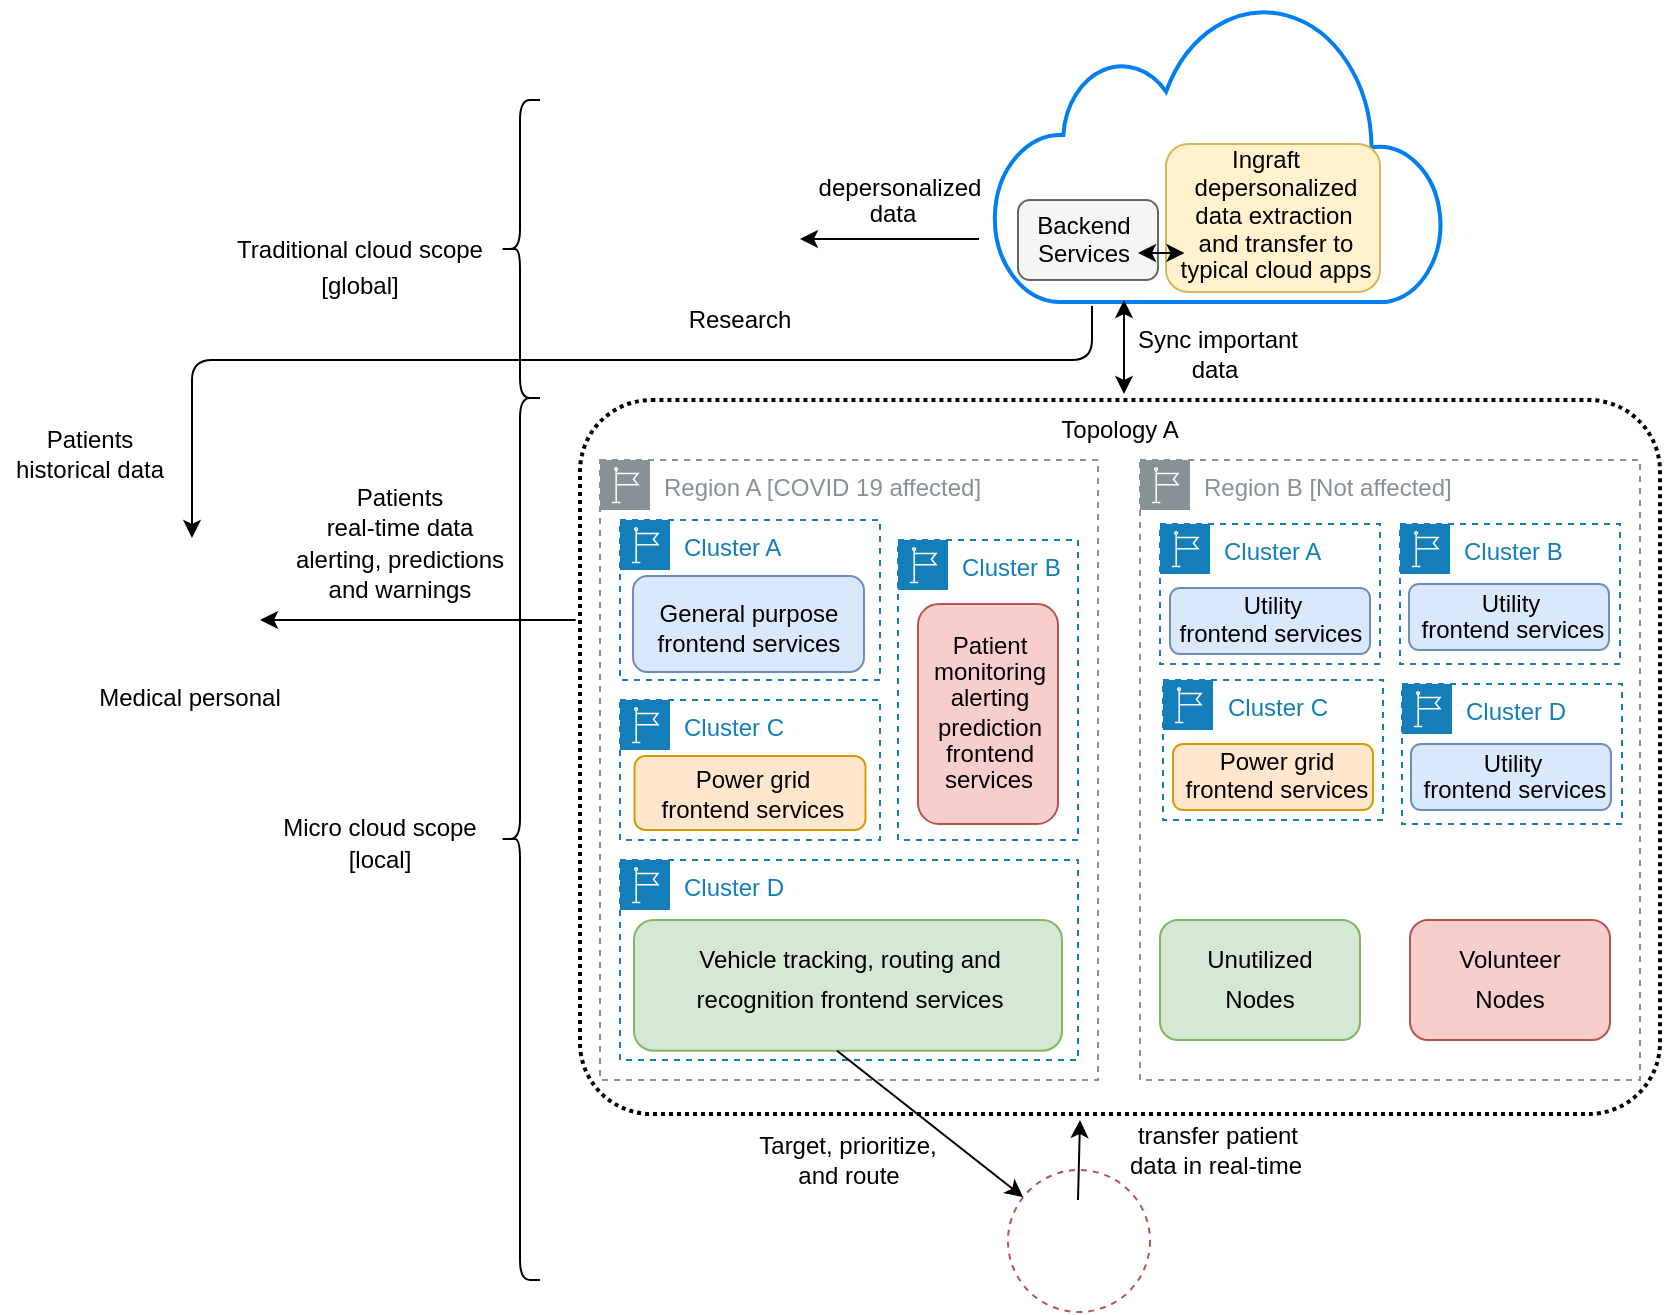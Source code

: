 <mxfile version="15.0.3" type="device"><diagram id="V4tBvz65VkEOiD7wluin" name="Page-1"><mxGraphModel dx="1351" dy="749" grid="1" gridSize="10" guides="1" tooltips="1" connect="1" arrows="1" fold="1" page="1" pageScale="1" pageWidth="850" pageHeight="1100" math="0" shadow="0"><root><mxCell id="0"/><mxCell id="1" parent="0"/><mxCell id="V4kRsktpz65aQ2yCxRFP-83" value="Cluster C" style="points=[[0,0],[0.25,0],[0.5,0],[0.75,0],[1,0],[1,0.25],[1,0.5],[1,0.75],[1,1],[0.75,1],[0.5,1],[0.25,1],[0,1],[0,0.75],[0,0.5],[0,0.25]];outlineConnect=0;gradientColor=none;html=1;whiteSpace=wrap;fontSize=12;fontStyle=0;shape=mxgraph.aws4.group;grIcon=mxgraph.aws4.group_region;strokeColor=#147EBA;fillColor=none;verticalAlign=top;align=left;spacingLeft=30;fontColor=#147EBA;dashed=1;" parent="1" vertex="1"><mxGeometry x="330" y="1250" width="130" height="70" as="geometry"/></mxCell><mxCell id="V4kRsktpz65aQ2yCxRFP-9" value="Region A [COVID 19 affected]" style="outlineConnect=0;gradientColor=none;html=1;whiteSpace=wrap;fontSize=12;fontStyle=0;shape=mxgraph.aws4.group;grIcon=mxgraph.aws4.group_region;strokeColor=#879196;fillColor=none;verticalAlign=top;align=left;spacingLeft=30;fontColor=#879196;dashed=1;" parent="1" vertex="1"><mxGeometry x="320" y="1130" width="249" height="310" as="geometry"/></mxCell><mxCell id="V4kRsktpz65aQ2yCxRFP-90" value="" style="rounded=1;whiteSpace=wrap;html=1;fillColor=#ffe6cc;strokeColor=#d79b00;" parent="1" vertex="1"><mxGeometry x="337.25" y="1278" width="115.5" height="37" as="geometry"/></mxCell><mxCell id="V4kRsktpz65aQ2yCxRFP-72" value="Cluster A" style="points=[[0,0],[0.25,0],[0.5,0],[0.75,0],[1,0],[1,0.25],[1,0.5],[1,0.75],[1,1],[0.75,1],[0.5,1],[0.25,1],[0,1],[0,0.75],[0,0.5],[0,0.25]];outlineConnect=0;gradientColor=none;html=1;whiteSpace=wrap;fontSize=12;fontStyle=0;shape=mxgraph.aws4.group;grIcon=mxgraph.aws4.group_region;strokeColor=#147EBA;fillColor=none;verticalAlign=top;align=left;spacingLeft=30;fontColor=#147EBA;dashed=1;" parent="1" vertex="1"><mxGeometry x="330" y="1160" width="130" height="80" as="geometry"/></mxCell><mxCell id="V4kRsktpz65aQ2yCxRFP-22" value="Cluster B" style="points=[[0,0],[0.25,0],[0.5,0],[0.75,0],[1,0],[1,0.25],[1,0.5],[1,0.75],[1,1],[0.75,1],[0.5,1],[0.25,1],[0,1],[0,0.75],[0,0.5],[0,0.25]];outlineConnect=0;gradientColor=none;html=1;whiteSpace=wrap;fontSize=12;fontStyle=0;shape=mxgraph.aws4.group;grIcon=mxgraph.aws4.group_region;strokeColor=#147EBA;fillColor=none;verticalAlign=top;align=left;spacingLeft=30;fontColor=#147EBA;dashed=1;" parent="1" vertex="1"><mxGeometry x="469" y="1170" width="90" height="150" as="geometry"/></mxCell><mxCell id="V4kRsktpz65aQ2yCxRFP-34" value="" style="rounded=1;whiteSpace=wrap;html=1;fillColor=#f8cecc;strokeColor=#b85450;" parent="1" vertex="1"><mxGeometry x="479" y="1202" width="70" height="110" as="geometry"/></mxCell><mxCell id="V4kRsktpz65aQ2yCxRFP-11" value="" style="rounded=1;arcSize=10;dashed=1;fillColor=none;gradientColor=none;dashPattern=1 1;strokeWidth=2;" parent="1" vertex="1"><mxGeometry x="310" y="1100" width="540" height="357" as="geometry"/></mxCell><mxCell id="V4kRsktpz65aQ2yCxRFP-64" value="" style="rounded=1;whiteSpace=wrap;html=1;fillColor=#dae8fc;strokeColor=#6c8ebf;" parent="1" vertex="1"><mxGeometry x="605" y="1194" width="100" height="33" as="geometry"/></mxCell><mxCell id="V4kRsktpz65aQ2yCxRFP-25" value="Cluster D" style="points=[[0,0],[0.25,0],[0.5,0],[0.75,0],[1,0],[1,0.25],[1,0.5],[1,0.75],[1,1],[0.75,1],[0.5,1],[0.25,1],[0,1],[0,0.75],[0,0.5],[0,0.25]];outlineConnect=0;gradientColor=none;html=1;whiteSpace=wrap;fontSize=12;fontStyle=0;shape=mxgraph.aws4.group;grIcon=mxgraph.aws4.group_region;strokeColor=#147EBA;fillColor=none;verticalAlign=top;align=left;spacingLeft=30;fontColor=#147EBA;dashed=1;" parent="1" vertex="1"><mxGeometry x="330" y="1330" width="229" height="100" as="geometry"/></mxCell><mxCell id="V4kRsktpz65aQ2yCxRFP-26" value="Topology A" style="text;html=1;strokeColor=none;fillColor=none;align=center;verticalAlign=middle;whiteSpace=wrap;rounded=0;" parent="1" vertex="1"><mxGeometry x="310" y="1105" width="540" height="20" as="geometry"/></mxCell><mxCell id="V4kRsktpz65aQ2yCxRFP-27" value="" style="rounded=1;whiteSpace=wrap;html=1;fillColor=#d5e8d4;strokeColor=#82b366;" parent="1" vertex="1"><mxGeometry x="337" y="1360" width="214" height="65.4" as="geometry"/></mxCell><mxCell id="V4kRsktpz65aQ2yCxRFP-28" value="Vehicle tracking, routing and" style="text;html=1;strokeColor=none;fillColor=none;align=center;verticalAlign=middle;whiteSpace=wrap;rounded=0;" parent="1" vertex="1"><mxGeometry x="349.5" y="1370" width="190" height="20" as="geometry"/></mxCell><mxCell id="V4kRsktpz65aQ2yCxRFP-29" value="Patient" style="text;html=1;strokeColor=none;fillColor=none;align=center;verticalAlign=middle;whiteSpace=wrap;rounded=0;" parent="1" vertex="1"><mxGeometry x="480" y="1213" width="70" height="20" as="geometry"/></mxCell><mxCell id="V4kRsktpz65aQ2yCxRFP-30" value="services" style="text;html=1;strokeColor=none;fillColor=none;align=center;verticalAlign=middle;whiteSpace=wrap;rounded=0;" parent="1" vertex="1"><mxGeometry x="480" y="1280" width="69" height="20" as="geometry"/></mxCell><mxCell id="V4kRsktpz65aQ2yCxRFP-32" value="recognition frontend services" style="text;html=1;strokeColor=none;fillColor=none;align=center;verticalAlign=middle;whiteSpace=wrap;rounded=0;" parent="1" vertex="1"><mxGeometry x="350" y="1390" width="190" height="20" as="geometry"/></mxCell><mxCell id="V4kRsktpz65aQ2yCxRFP-35" value="monitoring" style="text;html=1;strokeColor=none;fillColor=none;align=center;verticalAlign=middle;whiteSpace=wrap;rounded=0;" parent="1" vertex="1"><mxGeometry x="480" y="1226" width="70" height="20" as="geometry"/></mxCell><mxCell id="V4kRsktpz65aQ2yCxRFP-37" value="alerting" style="text;html=1;strokeColor=none;fillColor=none;align=center;verticalAlign=middle;whiteSpace=wrap;rounded=0;" parent="1" vertex="1"><mxGeometry x="480" y="1239" width="70" height="20" as="geometry"/></mxCell><mxCell id="V4kRsktpz65aQ2yCxRFP-38" value="prediction" style="text;html=1;strokeColor=none;fillColor=none;align=center;verticalAlign=middle;whiteSpace=wrap;rounded=0;" parent="1" vertex="1"><mxGeometry x="480" y="1254" width="70" height="20" as="geometry"/></mxCell><mxCell id="V4kRsktpz65aQ2yCxRFP-39" value="frontend" style="text;html=1;strokeColor=none;fillColor=none;align=center;verticalAlign=middle;whiteSpace=wrap;rounded=0;" parent="1" vertex="1"><mxGeometry x="480" y="1267" width="70" height="20" as="geometry"/></mxCell><mxCell id="V4kRsktpz65aQ2yCxRFP-50" value="Region B [Not affected]" style="outlineConnect=0;gradientColor=none;html=1;whiteSpace=wrap;fontSize=12;fontStyle=0;shape=mxgraph.aws4.group;grIcon=mxgraph.aws4.group_region;strokeColor=#879196;fillColor=none;verticalAlign=top;align=left;spacingLeft=30;fontColor=#879196;dashed=1;" parent="1" vertex="1"><mxGeometry x="590" y="1130" width="250" height="310" as="geometry"/></mxCell><mxCell id="V4kRsktpz65aQ2yCxRFP-58" value="Cluster A" style="points=[[0,0],[0.25,0],[0.5,0],[0.75,0],[1,0],[1,0.25],[1,0.5],[1,0.75],[1,1],[0.75,1],[0.5,1],[0.25,1],[0,1],[0,0.75],[0,0.5],[0,0.25]];outlineConnect=0;gradientColor=none;html=1;whiteSpace=wrap;fontSize=12;fontStyle=0;shape=mxgraph.aws4.group;grIcon=mxgraph.aws4.group_region;strokeColor=#147EBA;fillColor=none;verticalAlign=top;align=left;spacingLeft=30;fontColor=#147EBA;dashed=1;" parent="1" vertex="1"><mxGeometry x="600" y="1162" width="110" height="70" as="geometry"/></mxCell><mxCell id="V4kRsktpz65aQ2yCxRFP-59" value="Utility" style="text;html=1;strokeColor=none;fillColor=none;align=center;verticalAlign=middle;whiteSpace=wrap;rounded=0;" parent="1" vertex="1"><mxGeometry x="606" y="1193" width="101" height="20" as="geometry"/></mxCell><mxCell id="V4kRsktpz65aQ2yCxRFP-62" value="frontend services" style="text;html=1;strokeColor=none;fillColor=none;align=center;verticalAlign=middle;whiteSpace=wrap;rounded=0;" parent="1" vertex="1"><mxGeometry x="606" y="1207" width="99" height="20" as="geometry"/></mxCell><mxCell id="V4kRsktpz65aQ2yCxRFP-71" value="" style="rounded=1;whiteSpace=wrap;html=1;fillColor=#dae8fc;strokeColor=#6c8ebf;" parent="1" vertex="1"><mxGeometry x="336.5" y="1188" width="115.5" height="48" as="geometry"/></mxCell><mxCell id="V4kRsktpz65aQ2yCxRFP-73" value="General purpose" style="text;html=1;strokeColor=none;fillColor=none;align=center;verticalAlign=middle;whiteSpace=wrap;rounded=0;" parent="1" vertex="1"><mxGeometry x="343.75" y="1202" width="101" height="10" as="geometry"/></mxCell><mxCell id="V4kRsktpz65aQ2yCxRFP-74" value="frontend services" style="text;html=1;strokeColor=none;fillColor=none;align=center;verticalAlign=middle;whiteSpace=wrap;rounded=0;" parent="1" vertex="1"><mxGeometry x="345.25" y="1214" width="99" height="15" as="geometry"/></mxCell><mxCell id="V4kRsktpz65aQ2yCxRFP-75" value="" style="rounded=1;whiteSpace=wrap;html=1;fillColor=#ffe6cc;strokeColor=#d79b00;" parent="1" vertex="1"><mxGeometry x="606.5" y="1272" width="100" height="33" as="geometry"/></mxCell><mxCell id="V4kRsktpz65aQ2yCxRFP-76" value="Cluster C" style="points=[[0,0],[0.25,0],[0.5,0],[0.75,0],[1,0],[1,0.25],[1,0.5],[1,0.75],[1,1],[0.75,1],[0.5,1],[0.25,1],[0,1],[0,0.75],[0,0.5],[0,0.25]];outlineConnect=0;gradientColor=none;html=1;whiteSpace=wrap;fontSize=12;fontStyle=0;shape=mxgraph.aws4.group;grIcon=mxgraph.aws4.group_region;strokeColor=#147EBA;fillColor=none;verticalAlign=top;align=left;spacingLeft=30;fontColor=#147EBA;dashed=1;" parent="1" vertex="1"><mxGeometry x="601.5" y="1240" width="110" height="70" as="geometry"/></mxCell><mxCell id="V4kRsktpz65aQ2yCxRFP-77" value="Power grid" style="text;html=1;strokeColor=none;fillColor=none;align=center;verticalAlign=middle;whiteSpace=wrap;rounded=0;" parent="1" vertex="1"><mxGeometry x="607.5" y="1271" width="101" height="20" as="geometry"/></mxCell><mxCell id="V4kRsktpz65aQ2yCxRFP-78" value="frontend services" style="text;html=1;strokeColor=none;fillColor=none;align=center;verticalAlign=middle;whiteSpace=wrap;rounded=0;" parent="1" vertex="1"><mxGeometry x="608.5" y="1285" width="99" height="20" as="geometry"/></mxCell><mxCell id="V4kRsktpz65aQ2yCxRFP-84" value="Power grid" style="text;html=1;strokeColor=none;fillColor=none;align=center;verticalAlign=middle;whiteSpace=wrap;rounded=0;" parent="1" vertex="1"><mxGeometry x="345.5" y="1280" width="101" height="20" as="geometry"/></mxCell><mxCell id="V4kRsktpz65aQ2yCxRFP-85" value="frontend services" style="text;html=1;strokeColor=none;fillColor=none;align=center;verticalAlign=middle;whiteSpace=wrap;rounded=0;" parent="1" vertex="1"><mxGeometry x="346.5" y="1295" width="99" height="20" as="geometry"/></mxCell><mxCell id="V4kRsktpz65aQ2yCxRFP-86" value="" style="rounded=1;whiteSpace=wrap;html=1;fillColor=#dae8fc;strokeColor=#6c8ebf;" parent="1" vertex="1"><mxGeometry x="724.5" y="1192" width="100" height="33" as="geometry"/></mxCell><mxCell id="V4kRsktpz65aQ2yCxRFP-87" value="Cluster B" style="points=[[0,0],[0.25,0],[0.5,0],[0.75,0],[1,0],[1,0.25],[1,0.5],[1,0.75],[1,1],[0.75,1],[0.5,1],[0.25,1],[0,1],[0,0.75],[0,0.5],[0,0.25]];outlineConnect=0;gradientColor=none;html=1;whiteSpace=wrap;fontSize=12;fontStyle=0;shape=mxgraph.aws4.group;grIcon=mxgraph.aws4.group_region;strokeColor=#147EBA;fillColor=none;verticalAlign=top;align=left;spacingLeft=30;fontColor=#147EBA;dashed=1;" parent="1" vertex="1"><mxGeometry x="720" y="1162" width="110" height="70" as="geometry"/></mxCell><mxCell id="V4kRsktpz65aQ2yCxRFP-88" value="Utility" style="text;html=1;strokeColor=none;fillColor=none;align=center;verticalAlign=middle;whiteSpace=wrap;rounded=0;" parent="1" vertex="1"><mxGeometry x="724.5" y="1192" width="101" height="20" as="geometry"/></mxCell><mxCell id="V4kRsktpz65aQ2yCxRFP-89" value="frontend services" style="text;html=1;strokeColor=none;fillColor=none;align=center;verticalAlign=middle;whiteSpace=wrap;rounded=0;" parent="1" vertex="1"><mxGeometry x="726.5" y="1205" width="99" height="20" as="geometry"/></mxCell><mxCell id="V4kRsktpz65aQ2yCxRFP-95" value="" style="rounded=1;whiteSpace=wrap;html=1;fillColor=#dae8fc;strokeColor=#6c8ebf;" parent="1" vertex="1"><mxGeometry x="725.5" y="1272" width="100" height="33" as="geometry"/></mxCell><mxCell id="V4kRsktpz65aQ2yCxRFP-96" value="Cluster D" style="points=[[0,0],[0.25,0],[0.5,0],[0.75,0],[1,0],[1,0.25],[1,0.5],[1,0.75],[1,1],[0.75,1],[0.5,1],[0.25,1],[0,1],[0,0.75],[0,0.5],[0,0.25]];outlineConnect=0;gradientColor=none;html=1;whiteSpace=wrap;fontSize=12;fontStyle=0;shape=mxgraph.aws4.group;grIcon=mxgraph.aws4.group_region;strokeColor=#147EBA;fillColor=none;verticalAlign=top;align=left;spacingLeft=30;fontColor=#147EBA;dashed=1;" parent="1" vertex="1"><mxGeometry x="721" y="1242" width="110" height="70" as="geometry"/></mxCell><mxCell id="V4kRsktpz65aQ2yCxRFP-97" value="Utility" style="text;html=1;strokeColor=none;fillColor=none;align=center;verticalAlign=middle;whiteSpace=wrap;rounded=0;" parent="1" vertex="1"><mxGeometry x="725.5" y="1272" width="101" height="20" as="geometry"/></mxCell><mxCell id="V4kRsktpz65aQ2yCxRFP-98" value="frontend services" style="text;html=1;strokeColor=none;fillColor=none;align=center;verticalAlign=middle;whiteSpace=wrap;rounded=0;" parent="1" vertex="1"><mxGeometry x="727.5" y="1285" width="99" height="20" as="geometry"/></mxCell><mxCell id="V4kRsktpz65aQ2yCxRFP-100" value="" style="rounded=1;whiteSpace=wrap;html=1;fillColor=#d5e8d4;strokeColor=#82b366;" parent="1" vertex="1"><mxGeometry x="600" y="1360" width="100" height="60" as="geometry"/></mxCell><mxCell id="V4kRsktpz65aQ2yCxRFP-101" value="" style="rounded=1;whiteSpace=wrap;html=1;fillColor=#f8cecc;strokeColor=#b85450;" parent="1" vertex="1"><mxGeometry x="725" y="1360" width="100" height="60" as="geometry"/></mxCell><mxCell id="V4kRsktpz65aQ2yCxRFP-102" value="Unutilized" style="text;html=1;strokeColor=none;fillColor=none;align=center;verticalAlign=middle;whiteSpace=wrap;rounded=0;" parent="1" vertex="1"><mxGeometry x="615" y="1370" width="70" height="20" as="geometry"/></mxCell><mxCell id="V4kRsktpz65aQ2yCxRFP-103" value="Nodes" style="text;html=1;strokeColor=none;fillColor=none;align=center;verticalAlign=middle;whiteSpace=wrap;rounded=0;" parent="1" vertex="1"><mxGeometry x="615" y="1390" width="70" height="20" as="geometry"/></mxCell><mxCell id="V4kRsktpz65aQ2yCxRFP-106" value="Volunteer" style="text;html=1;strokeColor=none;fillColor=none;align=center;verticalAlign=middle;whiteSpace=wrap;rounded=0;" parent="1" vertex="1"><mxGeometry x="739.5" y="1370" width="70" height="20" as="geometry"/></mxCell><mxCell id="V4kRsktpz65aQ2yCxRFP-107" value="Nodes" style="text;html=1;strokeColor=none;fillColor=none;align=center;verticalAlign=middle;whiteSpace=wrap;rounded=0;" parent="1" vertex="1"><mxGeometry x="739.5" y="1390" width="70" height="20" as="geometry"/></mxCell><mxCell id="V4kRsktpz65aQ2yCxRFP-108" value="" style="html=1;verticalLabelPosition=bottom;align=center;labelBackgroundColor=#ffffff;verticalAlign=top;strokeWidth=2;strokeColor=#0080F0;shadow=0;dashed=0;shape=mxgraph.ios7.icons.cloud;" parent="1" vertex="1"><mxGeometry x="516.75" y="901" width="225.25" height="150" as="geometry"/></mxCell><mxCell id="V4kRsktpz65aQ2yCxRFP-109" value="" style="rounded=1;whiteSpace=wrap;html=1;fillColor=#f5f5f5;strokeColor=#666666;fontColor=#333333;" parent="1" vertex="1"><mxGeometry x="529" y="1000" width="70" height="40" as="geometry"/></mxCell><mxCell id="V4kRsktpz65aQ2yCxRFP-110" value="Backend" style="text;html=1;strokeColor=none;fillColor=none;align=center;verticalAlign=middle;whiteSpace=wrap;rounded=0;" parent="1" vertex="1"><mxGeometry x="532" y="1003" width="60" height="20" as="geometry"/></mxCell><mxCell id="V4kRsktpz65aQ2yCxRFP-111" value="Services" style="text;html=1;strokeColor=none;fillColor=none;align=center;verticalAlign=middle;whiteSpace=wrap;rounded=0;" parent="1" vertex="1"><mxGeometry x="532" y="1017" width="60" height="20" as="geometry"/></mxCell><mxCell id="V4kRsktpz65aQ2yCxRFP-112" value="" style="endArrow=classic;startArrow=classic;html=1;" parent="1" edge="1"><mxGeometry width="50" height="50" relative="1" as="geometry"><mxPoint x="582" y="1097" as="sourcePoint"/><mxPoint x="582" y="1050" as="targetPoint"/></mxGeometry></mxCell><mxCell id="V4kRsktpz65aQ2yCxRFP-114" value="Sync important" style="text;html=1;strokeColor=none;fillColor=none;align=center;verticalAlign=middle;whiteSpace=wrap;rounded=0;" parent="1" vertex="1"><mxGeometry x="574" y="1060" width="110" height="20" as="geometry"/></mxCell><mxCell id="V4kRsktpz65aQ2yCxRFP-115" value="" style="shape=image;html=1;verticalAlign=top;verticalLabelPosition=bottom;labelBackgroundColor=#ffffff;imageAspect=0;aspect=fixed;image=https://cdn2.iconfinder.com/data/icons/coronavirus-15/1024/ambulance-128.png" parent="1" vertex="1"><mxGeometry x="529" y="1489" width="63" height="63" as="geometry"/></mxCell><mxCell id="V4kRsktpz65aQ2yCxRFP-117" value="" style="endArrow=classic;startArrow=none;html=1;startFill=0;" parent="1" edge="1"><mxGeometry width="50" height="50" relative="1" as="geometry"><mxPoint x="559" y="1500" as="sourcePoint"/><mxPoint x="560" y="1460" as="targetPoint"/></mxGeometry></mxCell><mxCell id="V4kRsktpz65aQ2yCxRFP-118" value="" style="shape=image;html=1;verticalAlign=top;verticalLabelPosition=bottom;labelBackgroundColor=#ffffff;imageAspect=0;aspect=fixed;image=https://cdn4.iconfinder.com/data/icons/medical-14/512/9-128.png" parent="1" vertex="1"><mxGeometry x="85" y="1176" width="60" height="60" as="geometry"/></mxCell><mxCell id="V4kRsktpz65aQ2yCxRFP-120" value="" style="endArrow=none;startArrow=classic;html=1;endFill=0;exitX=1;exitY=0.5;exitDx=0;exitDy=0;" parent="1" edge="1" source="HlRegwvtS6vdtZF-p5ae-1"><mxGeometry width="50" height="50" relative="1" as="geometry"><mxPoint x="458.75" y="1019.5" as="sourcePoint"/><mxPoint x="509.5" y="1019.5" as="targetPoint"/></mxGeometry></mxCell><mxCell id="V4kRsktpz65aQ2yCxRFP-121" value="transfer patient" style="text;html=1;strokeColor=none;fillColor=none;align=center;verticalAlign=middle;whiteSpace=wrap;rounded=0;" parent="1" vertex="1"><mxGeometry x="584" y="1458" width="90" height="20" as="geometry"/></mxCell><mxCell id="V4kRsktpz65aQ2yCxRFP-122" value="" style="shape=curlyBracket;whiteSpace=wrap;html=1;rounded=1;" parent="1" vertex="1"><mxGeometry x="270" y="1099" width="20" height="441" as="geometry"/></mxCell><mxCell id="V4kRsktpz65aQ2yCxRFP-123" value="Micro cloud scope" style="text;html=1;strokeColor=none;fillColor=none;align=center;verticalAlign=middle;whiteSpace=wrap;rounded=0;" parent="1" vertex="1"><mxGeometry x="160" y="1289" width="100" height="50" as="geometry"/></mxCell><mxCell id="V4kRsktpz65aQ2yCxRFP-124" value="" style="shape=curlyBracket;whiteSpace=wrap;html=1;rounded=1;" parent="1" vertex="1"><mxGeometry x="270" y="950" width="20" height="149" as="geometry"/></mxCell><mxCell id="V4kRsktpz65aQ2yCxRFP-126" value="Traditional cloud scope" style="text;html=1;strokeColor=none;fillColor=none;align=center;verticalAlign=middle;whiteSpace=wrap;rounded=0;" parent="1" vertex="1"><mxGeometry x="130" y="999.5" width="140" height="50" as="geometry"/></mxCell><mxCell id="V4kRsktpz65aQ2yCxRFP-128" value="depersonalized" style="text;html=1;strokeColor=none;fillColor=none;align=center;verticalAlign=middle;whiteSpace=wrap;rounded=0;" parent="1" vertex="1"><mxGeometry x="420" y="983.5" width="100" height="20" as="geometry"/></mxCell><mxCell id="V4kRsktpz65aQ2yCxRFP-129" value="" style="shape=image;html=1;verticalAlign=top;verticalLabelPosition=bottom;labelBackgroundColor=#ffffff;imageAspect=0;aspect=fixed;image=https://cdn4.iconfinder.com/data/icons/transport-115/80/transport_12-128.png" parent="1" vertex="1"><mxGeometry x="469" y="1498" width="50" height="50" as="geometry"/></mxCell><mxCell id="V4kRsktpz65aQ2yCxRFP-130" value="" style="shape=image;html=1;verticalAlign=top;verticalLabelPosition=bottom;labelBackgroundColor=#ffffff;imageAspect=0;aspect=fixed;image=https://cdn4.iconfinder.com/data/icons/transport-115/80/transport_4-128.png" parent="1" vertex="1"><mxGeometry x="601.5" y="1495.5" width="50" height="50" as="geometry"/></mxCell><mxCell id="V4kRsktpz65aQ2yCxRFP-131" value="" style="ellipse;whiteSpace=wrap;html=1;aspect=fixed;dashed=1;strokeColor=#b85450;fillColor=none;" parent="1" vertex="1"><mxGeometry x="524" y="1485" width="71" height="71" as="geometry"/></mxCell><mxCell id="V4kRsktpz65aQ2yCxRFP-132" value="" style="endArrow=classic;html=1;" parent="1" target="V4kRsktpz65aQ2yCxRFP-131" edge="1"><mxGeometry width="50" height="50" relative="1" as="geometry"><mxPoint x="438.5" y="1425.4" as="sourcePoint"/><mxPoint x="489" y="1459.4" as="targetPoint"/></mxGeometry></mxCell><mxCell id="V4kRsktpz65aQ2yCxRFP-133" value="Target, prioritize," style="text;html=1;strokeColor=none;fillColor=none;align=center;verticalAlign=middle;whiteSpace=wrap;rounded=0;dashed=1;" parent="1" vertex="1"><mxGeometry x="391.38" y="1463" width="106.25" height="20" as="geometry"/></mxCell><mxCell id="V4kRsktpz65aQ2yCxRFP-136" value="&lt;div style=&quot;text-align: left&quot;&gt;&lt;span&gt;and route&lt;/span&gt;&lt;/div&gt;" style="text;html=1;strokeColor=none;fillColor=none;align=center;verticalAlign=middle;whiteSpace=wrap;rounded=0;dashed=1;" parent="1" vertex="1"><mxGeometry x="398.13" y="1478" width="92.75" height="20" as="geometry"/></mxCell><mxCell id="V4kRsktpz65aQ2yCxRFP-139" value="[local]" style="text;html=1;strokeColor=none;fillColor=none;align=center;verticalAlign=middle;whiteSpace=wrap;rounded=0;dashed=1;" parent="1" vertex="1"><mxGeometry x="190" y="1320" width="40" height="20" as="geometry"/></mxCell><mxCell id="V4kRsktpz65aQ2yCxRFP-140" value="[global]" style="text;html=1;strokeColor=none;fillColor=none;align=center;verticalAlign=middle;whiteSpace=wrap;rounded=0;dashed=1;" parent="1" vertex="1"><mxGeometry x="170" y="1033" width="60" height="20" as="geometry"/></mxCell><mxCell id="V4kRsktpz65aQ2yCxRFP-141" value="data in real-time" style="text;html=1;strokeColor=none;fillColor=none;align=center;verticalAlign=middle;whiteSpace=wrap;rounded=0;" parent="1" vertex="1"><mxGeometry x="564.75" y="1473" width="125.5" height="20" as="geometry"/></mxCell><mxCell id="V4kRsktpz65aQ2yCxRFP-142" value="data" style="text;html=1;strokeColor=none;fillColor=none;align=center;verticalAlign=middle;whiteSpace=wrap;rounded=0;" parent="1" vertex="1"><mxGeometry x="435.75" y="996.5" width="61" height="20" as="geometry"/></mxCell><mxCell id="V4kRsktpz65aQ2yCxRFP-143" value="data" style="text;html=1;strokeColor=none;fillColor=none;align=center;verticalAlign=middle;whiteSpace=wrap;rounded=0;" parent="1" vertex="1"><mxGeometry x="597" y="1075" width="61" height="20" as="geometry"/></mxCell><mxCell id="HlRegwvtS6vdtZF-p5ae-1" value="" style="shape=image;html=1;verticalAlign=top;verticalLabelPosition=bottom;labelBackgroundColor=#ffffff;imageAspect=0;aspect=fixed;image=https://cdn3.iconfinder.com/data/icons/virus-transmission-3/64/Search-virus-scientist-researcher-diagnose-bacteria-lab-128.png" vertex="1" parent="1"><mxGeometry x="360" y="989.5" width="60" height="60" as="geometry"/></mxCell><mxCell id="HlRegwvtS6vdtZF-p5ae-3" value="Medical personal" style="text;html=1;strokeColor=none;fillColor=none;align=center;verticalAlign=middle;whiteSpace=wrap;rounded=0;" vertex="1" parent="1"><mxGeometry x="50" y="1239" width="130" height="20" as="geometry"/></mxCell><mxCell id="HlRegwvtS6vdtZF-p5ae-4" value="Research" style="text;html=1;strokeColor=none;fillColor=none;align=center;verticalAlign=middle;whiteSpace=wrap;rounded=0;" vertex="1" parent="1"><mxGeometry x="325" y="1050" width="130" height="20" as="geometry"/></mxCell><mxCell id="HlRegwvtS6vdtZF-p5ae-6" value="" style="endArrow=classic;html=1;exitX=-0.004;exitY=0.308;exitDx=0;exitDy=0;exitPerimeter=0;" edge="1" parent="1" source="V4kRsktpz65aQ2yCxRFP-11"><mxGeometry width="50" height="50" relative="1" as="geometry"><mxPoint x="210" y="1260" as="sourcePoint"/><mxPoint x="150" y="1210" as="targetPoint"/></mxGeometry></mxCell><mxCell id="HlRegwvtS6vdtZF-p5ae-7" value="Patients" style="text;html=1;strokeColor=none;fillColor=none;align=center;verticalAlign=middle;whiteSpace=wrap;rounded=0;" vertex="1" parent="1"><mxGeometry x="175" y="1139" width="90" height="20" as="geometry"/></mxCell><mxCell id="HlRegwvtS6vdtZF-p5ae-8" value="alerting, predictions" style="text;html=1;strokeColor=none;fillColor=none;align=center;verticalAlign=middle;whiteSpace=wrap;rounded=0;" vertex="1" parent="1"><mxGeometry x="160" y="1170" width="120" height="20" as="geometry"/></mxCell><mxCell id="HlRegwvtS6vdtZF-p5ae-9" value="real-time data" style="text;html=1;strokeColor=none;fillColor=none;align=center;verticalAlign=middle;whiteSpace=wrap;rounded=0;" vertex="1" parent="1"><mxGeometry x="175" y="1153.5" width="90" height="20" as="geometry"/></mxCell><mxCell id="HlRegwvtS6vdtZF-p5ae-10" value="and warnings" style="text;html=1;strokeColor=none;fillColor=none;align=center;verticalAlign=middle;whiteSpace=wrap;rounded=0;" vertex="1" parent="1"><mxGeometry x="175" y="1185" width="90" height="20" as="geometry"/></mxCell><mxCell id="HlRegwvtS6vdtZF-p5ae-16" value="" style="endArrow=classic;html=1;" edge="1" parent="1"><mxGeometry width="50" height="50" relative="1" as="geometry"><mxPoint x="566" y="1053" as="sourcePoint"/><mxPoint x="116" y="1169" as="targetPoint"/><Array as="points"><mxPoint x="566" y="1080"/><mxPoint x="116" y="1080"/></Array></mxGeometry></mxCell><mxCell id="HlRegwvtS6vdtZF-p5ae-19" value="Patients" style="text;html=1;strokeColor=none;fillColor=none;align=center;verticalAlign=middle;whiteSpace=wrap;rounded=0;" vertex="1" parent="1"><mxGeometry x="20" y="1110" width="90" height="20" as="geometry"/></mxCell><mxCell id="HlRegwvtS6vdtZF-p5ae-20" value="historical data" style="text;html=1;strokeColor=none;fillColor=none;align=center;verticalAlign=middle;whiteSpace=wrap;rounded=0;" vertex="1" parent="1"><mxGeometry x="20" y="1124.5" width="90" height="20" as="geometry"/></mxCell><mxCell id="HlRegwvtS6vdtZF-p5ae-22" value="" style="rounded=1;whiteSpace=wrap;html=1;fillColor=#fff2cc;strokeColor=#d6b656;sketch=0;glass=0;" vertex="1" parent="1"><mxGeometry x="603" y="972" width="107" height="74" as="geometry"/></mxCell><mxCell id="HlRegwvtS6vdtZF-p5ae-28" value="" style="endArrow=classic;startArrow=classic;html=1;" edge="1" parent="1"><mxGeometry width="50" height="50" relative="1" as="geometry"><mxPoint x="589" y="1026.5" as="sourcePoint"/><mxPoint x="612.25" y="1026.5" as="targetPoint"/></mxGeometry></mxCell><mxCell id="HlRegwvtS6vdtZF-p5ae-29" value="" style="group" vertex="1" connectable="0" parent="1"><mxGeometry x="598" y="970" width="119.5" height="75" as="geometry"/></mxCell><mxCell id="HlRegwvtS6vdtZF-p5ae-23" value="depersonalized" style="text;html=1;strokeColor=none;fillColor=none;align=center;verticalAlign=middle;whiteSpace=wrap;rounded=0;" vertex="1" parent="HlRegwvtS6vdtZF-p5ae-29"><mxGeometry x="9.75" y="14" width="100" height="20" as="geometry"/></mxCell><mxCell id="HlRegwvtS6vdtZF-p5ae-24" value="data extraction" style="text;html=1;strokeColor=none;fillColor=none;align=center;verticalAlign=middle;whiteSpace=wrap;rounded=0;" vertex="1" parent="HlRegwvtS6vdtZF-p5ae-29"><mxGeometry x="9.25" y="28" width="100" height="20" as="geometry"/></mxCell><mxCell id="HlRegwvtS6vdtZF-p5ae-25" value="Ingraft" style="text;html=1;strokeColor=none;fillColor=none;align=center;verticalAlign=middle;whiteSpace=wrap;rounded=0;glass=0;sketch=0;" vertex="1" parent="HlRegwvtS6vdtZF-p5ae-29"><mxGeometry x="20.25" width="70" height="20" as="geometry"/></mxCell><mxCell id="HlRegwvtS6vdtZF-p5ae-26" value="and transfer to" style="text;html=1;strokeColor=none;fillColor=none;align=center;verticalAlign=middle;whiteSpace=wrap;rounded=0;" vertex="1" parent="HlRegwvtS6vdtZF-p5ae-29"><mxGeometry x="9.75" y="42" width="100" height="20" as="geometry"/></mxCell><mxCell id="HlRegwvtS6vdtZF-p5ae-27" value="typical cloud apps" style="text;html=1;strokeColor=none;fillColor=none;align=center;verticalAlign=middle;whiteSpace=wrap;rounded=0;" vertex="1" parent="HlRegwvtS6vdtZF-p5ae-29"><mxGeometry y="55" width="119.5" height="20" as="geometry"/></mxCell></root></mxGraphModel></diagram></mxfile>